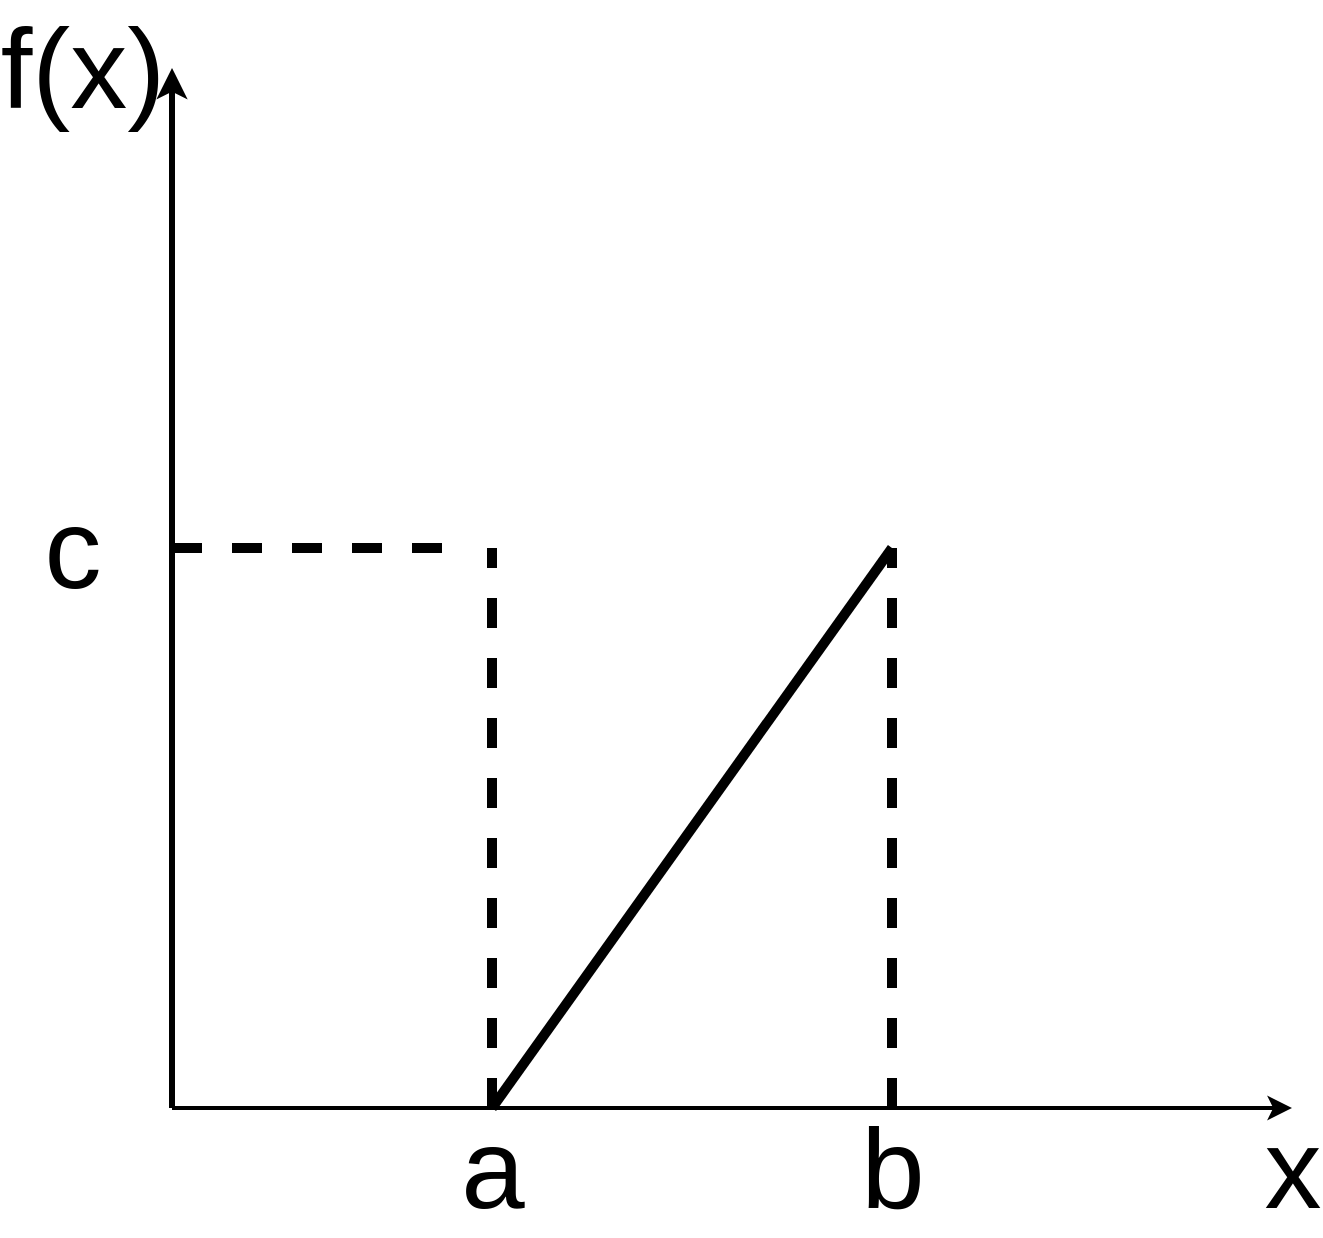 <mxfile version="11.0.8" type="github"><diagram id="U_rskEMWl7Bn9BaxlCsj" name="Page-1"><mxGraphModel dx="1115" dy="867" grid="1" gridSize="10" guides="1" tooltips="1" connect="1" arrows="1" fold="1" page="1" pageScale="1" pageWidth="827" pageHeight="1169" math="0" shadow="0"><root><mxCell id="0"/><mxCell id="1" parent="0"/><mxCell id="M1tDWkWWonrIxMsR0wAM-1" value="" style="endArrow=classic;html=1;fontSize=35;strokeWidth=3;" edge="1" parent="1"><mxGeometry width="50" height="50" relative="1" as="geometry"><mxPoint x="160" y="760" as="sourcePoint"/><mxPoint x="160" y="240" as="targetPoint"/></mxGeometry></mxCell><mxCell id="M1tDWkWWonrIxMsR0wAM-2" value="" style="endArrow=classic;html=1;fontSize=35;strokeWidth=2;" edge="1" parent="1"><mxGeometry width="50" height="50" relative="1" as="geometry"><mxPoint x="160" y="760" as="sourcePoint"/><mxPoint x="720" y="760" as="targetPoint"/></mxGeometry></mxCell><mxCell id="M1tDWkWWonrIxMsR0wAM-3" value="" style="endArrow=none;html=1;fontSize=35;strokeWidth=5;" edge="1" parent="1"><mxGeometry width="50" height="50" relative="1" as="geometry"><mxPoint x="320" y="760" as="sourcePoint"/><mxPoint x="520" y="480" as="targetPoint"/></mxGeometry></mxCell><mxCell id="M1tDWkWWonrIxMsR0wAM-4" value="" style="endArrow=none;dashed=1;html=1;jumpSize=12;fontSize=35;strokeWidth=5;" edge="1" parent="1"><mxGeometry width="50" height="50" relative="1" as="geometry"><mxPoint x="320" y="760" as="sourcePoint"/><mxPoint x="320" y="480" as="targetPoint"/></mxGeometry></mxCell><mxCell id="M1tDWkWWonrIxMsR0wAM-5" value="" style="endArrow=none;dashed=1;html=1;fontSize=35;strokeWidth=5;" edge="1" parent="1"><mxGeometry width="50" height="50" relative="1" as="geometry"><mxPoint x="520" y="760" as="sourcePoint"/><mxPoint x="520" y="480" as="targetPoint"/></mxGeometry></mxCell><mxCell id="M1tDWkWWonrIxMsR0wAM-6" value="" style="endArrow=none;dashed=1;html=1;jumpSize=12;fontSize=35;strokeWidth=5;" edge="1" parent="1"><mxGeometry width="50" height="50" relative="1" as="geometry"><mxPoint x="160" y="480" as="sourcePoint"/><mxPoint x="310" y="480" as="targetPoint"/></mxGeometry></mxCell><mxCell id="M1tDWkWWonrIxMsR0wAM-7" value="a" style="text;html=1;resizable=0;autosize=1;align=center;verticalAlign=middle;points=[];fillColor=none;strokeColor=none;rounded=0;fontSize=57;strokeWidth=5;" vertex="1" parent="1"><mxGeometry x="310" y="780" width="20" height="20" as="geometry"/></mxCell><mxCell id="M1tDWkWWonrIxMsR0wAM-8" value="b" style="text;html=1;resizable=0;autosize=1;align=center;verticalAlign=middle;points=[];fillColor=none;strokeColor=none;rounded=0;fontSize=57;strokeWidth=5;" vertex="1" parent="1"><mxGeometry x="510" y="780" width="20" height="20" as="geometry"/></mxCell><mxCell id="M1tDWkWWonrIxMsR0wAM-9" value="c" style="text;html=1;resizable=0;autosize=1;align=center;verticalAlign=middle;points=[];fillColor=none;strokeColor=none;rounded=0;fontSize=57;strokeWidth=5;" vertex="1" parent="1"><mxGeometry x="100" y="470" width="20" height="20" as="geometry"/></mxCell><mxCell id="M1tDWkWWonrIxMsR0wAM-10" value="x" style="text;html=1;resizable=0;autosize=1;align=center;verticalAlign=middle;points=[];fillColor=none;strokeColor=none;rounded=0;fontSize=57;strokeWidth=5;" vertex="1" parent="1"><mxGeometry x="710" y="780" width="20" height="20" as="geometry"/></mxCell><mxCell id="M1tDWkWWonrIxMsR0wAM-11" value="f(x)" style="text;html=1;resizable=0;autosize=1;align=center;verticalAlign=middle;points=[];fillColor=none;strokeColor=none;rounded=0;fontSize=57;strokeWidth=5;" vertex="1" parent="1"><mxGeometry x="100" y="230" width="30" height="20" as="geometry"/></mxCell></root></mxGraphModel></diagram></mxfile>
